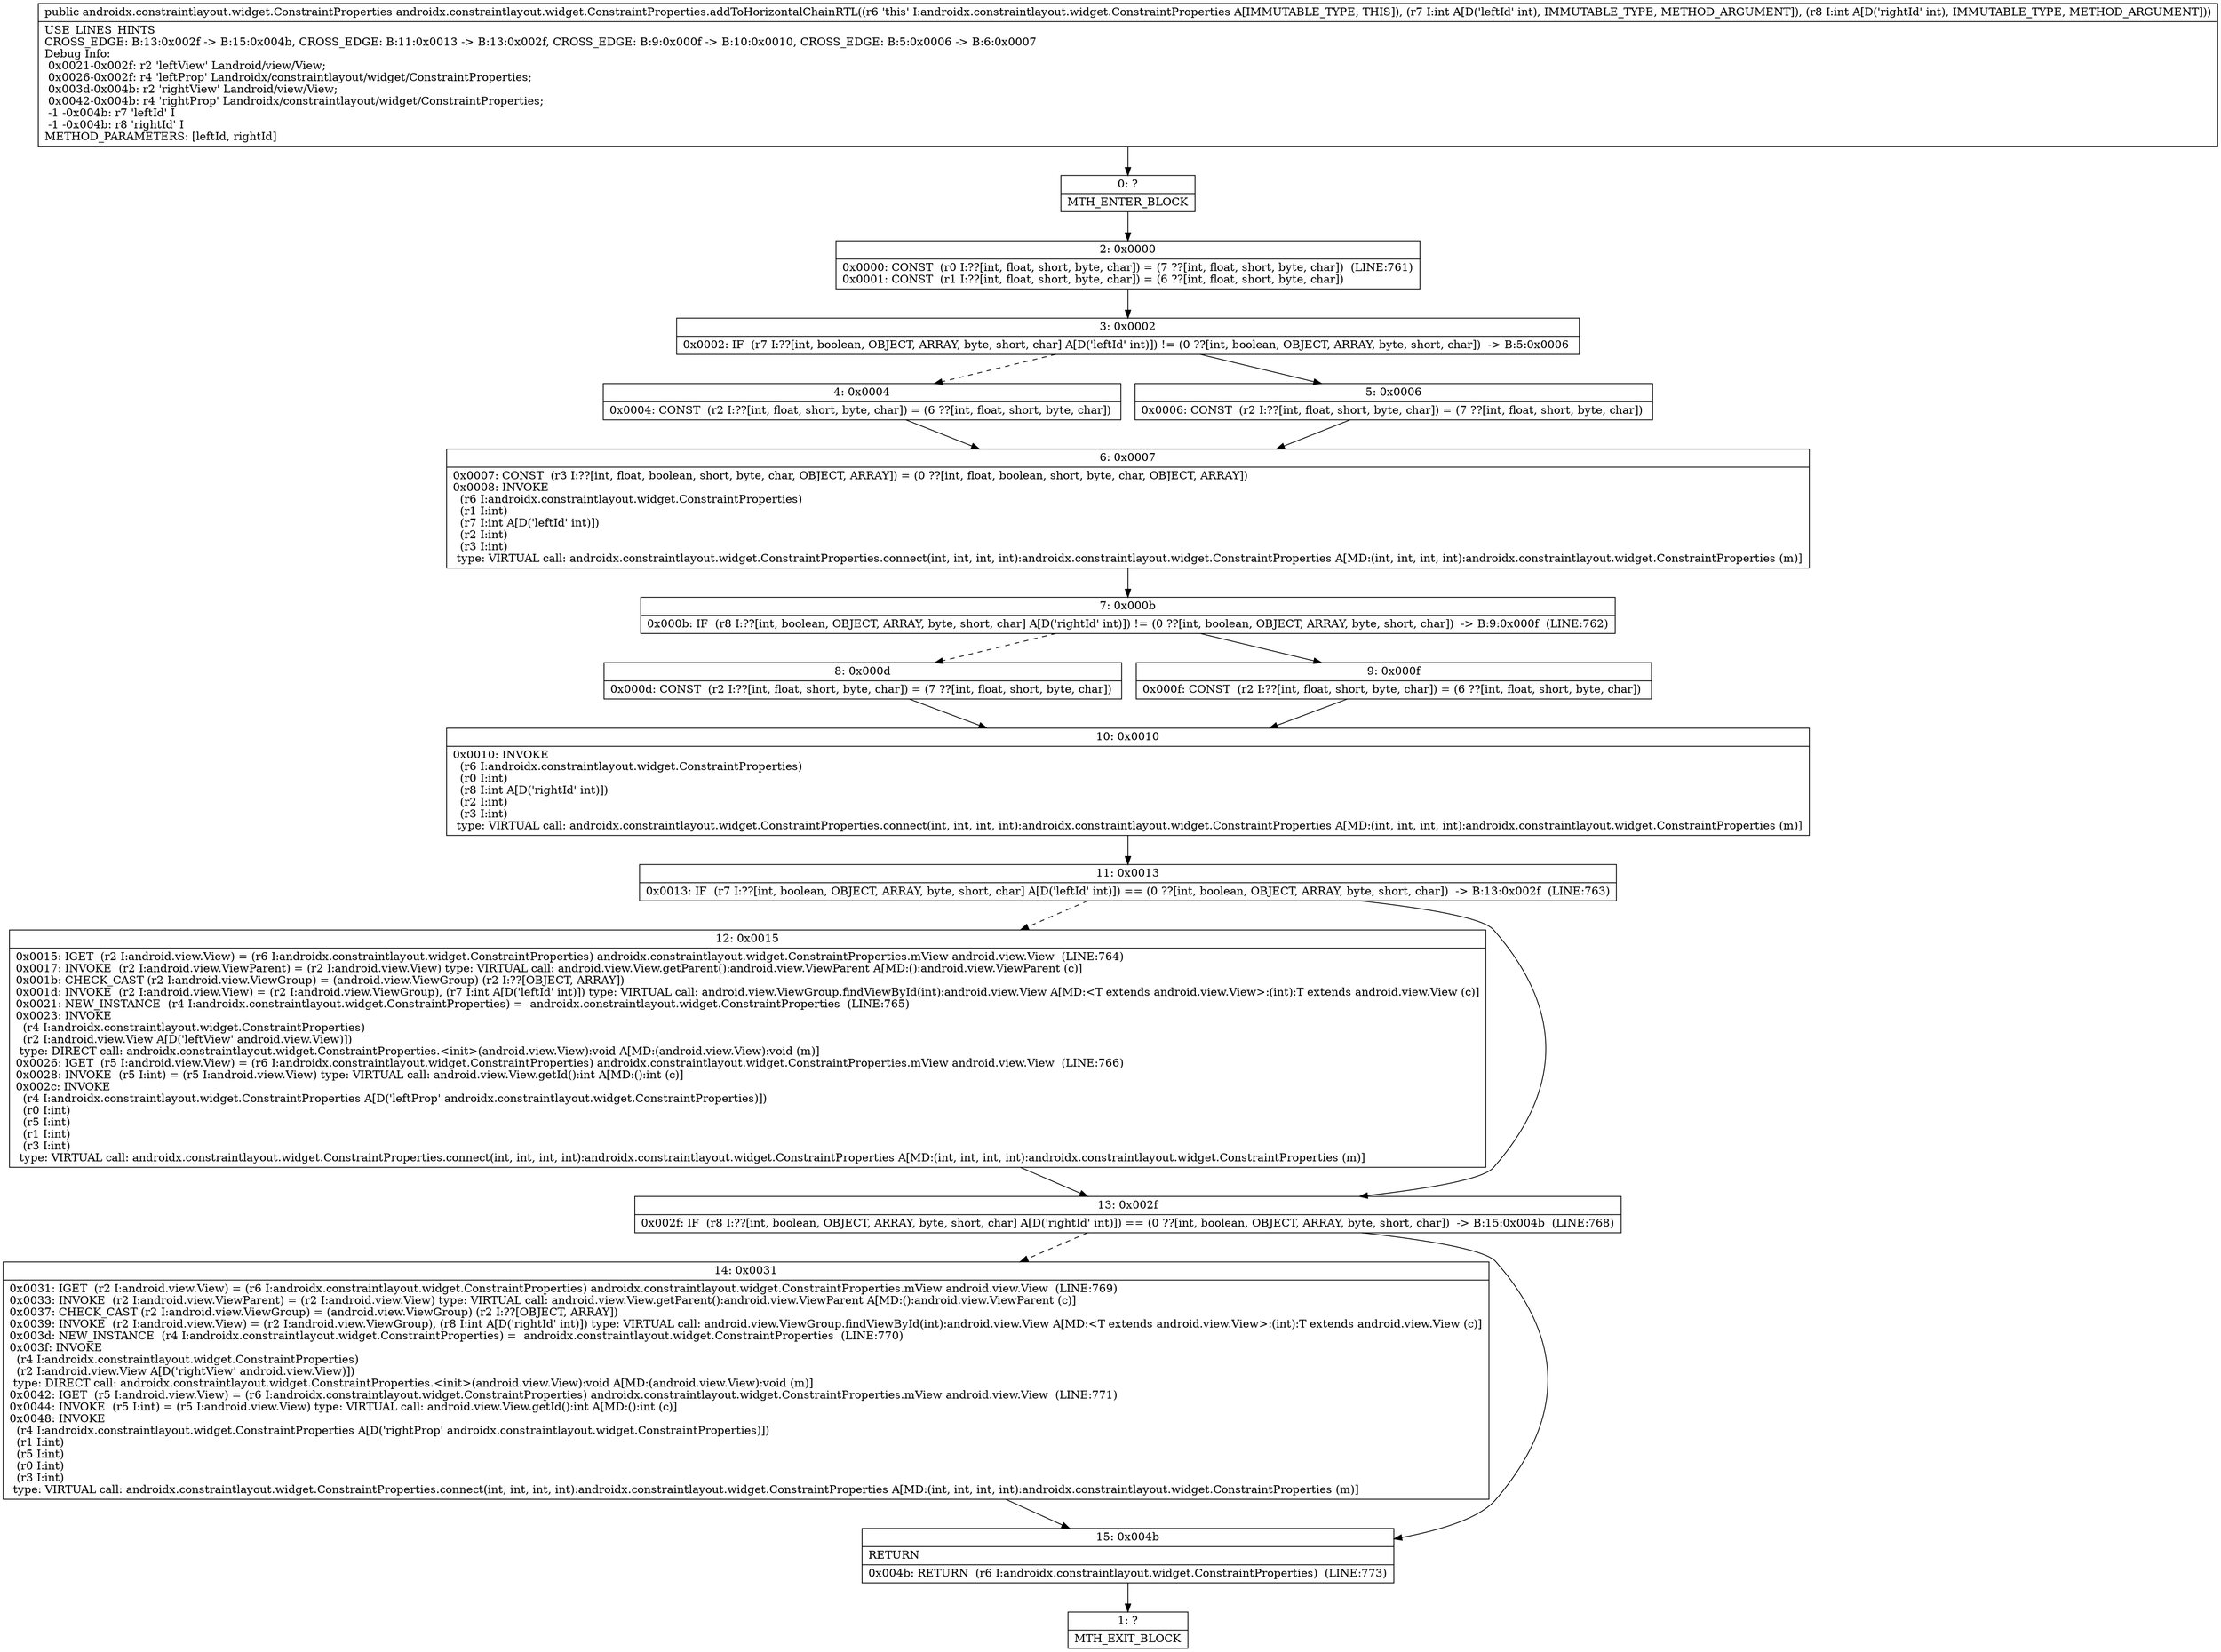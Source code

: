 digraph "CFG forandroidx.constraintlayout.widget.ConstraintProperties.addToHorizontalChainRTL(II)Landroidx\/constraintlayout\/widget\/ConstraintProperties;" {
Node_0 [shape=record,label="{0\:\ ?|MTH_ENTER_BLOCK\l}"];
Node_2 [shape=record,label="{2\:\ 0x0000|0x0000: CONST  (r0 I:??[int, float, short, byte, char]) = (7 ??[int, float, short, byte, char])  (LINE:761)\l0x0001: CONST  (r1 I:??[int, float, short, byte, char]) = (6 ??[int, float, short, byte, char]) \l}"];
Node_3 [shape=record,label="{3\:\ 0x0002|0x0002: IF  (r7 I:??[int, boolean, OBJECT, ARRAY, byte, short, char] A[D('leftId' int)]) != (0 ??[int, boolean, OBJECT, ARRAY, byte, short, char])  \-\> B:5:0x0006 \l}"];
Node_4 [shape=record,label="{4\:\ 0x0004|0x0004: CONST  (r2 I:??[int, float, short, byte, char]) = (6 ??[int, float, short, byte, char]) \l}"];
Node_6 [shape=record,label="{6\:\ 0x0007|0x0007: CONST  (r3 I:??[int, float, boolean, short, byte, char, OBJECT, ARRAY]) = (0 ??[int, float, boolean, short, byte, char, OBJECT, ARRAY]) \l0x0008: INVOKE  \l  (r6 I:androidx.constraintlayout.widget.ConstraintProperties)\l  (r1 I:int)\l  (r7 I:int A[D('leftId' int)])\l  (r2 I:int)\l  (r3 I:int)\l type: VIRTUAL call: androidx.constraintlayout.widget.ConstraintProperties.connect(int, int, int, int):androidx.constraintlayout.widget.ConstraintProperties A[MD:(int, int, int, int):androidx.constraintlayout.widget.ConstraintProperties (m)]\l}"];
Node_7 [shape=record,label="{7\:\ 0x000b|0x000b: IF  (r8 I:??[int, boolean, OBJECT, ARRAY, byte, short, char] A[D('rightId' int)]) != (0 ??[int, boolean, OBJECT, ARRAY, byte, short, char])  \-\> B:9:0x000f  (LINE:762)\l}"];
Node_8 [shape=record,label="{8\:\ 0x000d|0x000d: CONST  (r2 I:??[int, float, short, byte, char]) = (7 ??[int, float, short, byte, char]) \l}"];
Node_10 [shape=record,label="{10\:\ 0x0010|0x0010: INVOKE  \l  (r6 I:androidx.constraintlayout.widget.ConstraintProperties)\l  (r0 I:int)\l  (r8 I:int A[D('rightId' int)])\l  (r2 I:int)\l  (r3 I:int)\l type: VIRTUAL call: androidx.constraintlayout.widget.ConstraintProperties.connect(int, int, int, int):androidx.constraintlayout.widget.ConstraintProperties A[MD:(int, int, int, int):androidx.constraintlayout.widget.ConstraintProperties (m)]\l}"];
Node_11 [shape=record,label="{11\:\ 0x0013|0x0013: IF  (r7 I:??[int, boolean, OBJECT, ARRAY, byte, short, char] A[D('leftId' int)]) == (0 ??[int, boolean, OBJECT, ARRAY, byte, short, char])  \-\> B:13:0x002f  (LINE:763)\l}"];
Node_12 [shape=record,label="{12\:\ 0x0015|0x0015: IGET  (r2 I:android.view.View) = (r6 I:androidx.constraintlayout.widget.ConstraintProperties) androidx.constraintlayout.widget.ConstraintProperties.mView android.view.View  (LINE:764)\l0x0017: INVOKE  (r2 I:android.view.ViewParent) = (r2 I:android.view.View) type: VIRTUAL call: android.view.View.getParent():android.view.ViewParent A[MD:():android.view.ViewParent (c)]\l0x001b: CHECK_CAST (r2 I:android.view.ViewGroup) = (android.view.ViewGroup) (r2 I:??[OBJECT, ARRAY]) \l0x001d: INVOKE  (r2 I:android.view.View) = (r2 I:android.view.ViewGroup), (r7 I:int A[D('leftId' int)]) type: VIRTUAL call: android.view.ViewGroup.findViewById(int):android.view.View A[MD:\<T extends android.view.View\>:(int):T extends android.view.View (c)]\l0x0021: NEW_INSTANCE  (r4 I:androidx.constraintlayout.widget.ConstraintProperties) =  androidx.constraintlayout.widget.ConstraintProperties  (LINE:765)\l0x0023: INVOKE  \l  (r4 I:androidx.constraintlayout.widget.ConstraintProperties)\l  (r2 I:android.view.View A[D('leftView' android.view.View)])\l type: DIRECT call: androidx.constraintlayout.widget.ConstraintProperties.\<init\>(android.view.View):void A[MD:(android.view.View):void (m)]\l0x0026: IGET  (r5 I:android.view.View) = (r6 I:androidx.constraintlayout.widget.ConstraintProperties) androidx.constraintlayout.widget.ConstraintProperties.mView android.view.View  (LINE:766)\l0x0028: INVOKE  (r5 I:int) = (r5 I:android.view.View) type: VIRTUAL call: android.view.View.getId():int A[MD:():int (c)]\l0x002c: INVOKE  \l  (r4 I:androidx.constraintlayout.widget.ConstraintProperties A[D('leftProp' androidx.constraintlayout.widget.ConstraintProperties)])\l  (r0 I:int)\l  (r5 I:int)\l  (r1 I:int)\l  (r3 I:int)\l type: VIRTUAL call: androidx.constraintlayout.widget.ConstraintProperties.connect(int, int, int, int):androidx.constraintlayout.widget.ConstraintProperties A[MD:(int, int, int, int):androidx.constraintlayout.widget.ConstraintProperties (m)]\l}"];
Node_13 [shape=record,label="{13\:\ 0x002f|0x002f: IF  (r8 I:??[int, boolean, OBJECT, ARRAY, byte, short, char] A[D('rightId' int)]) == (0 ??[int, boolean, OBJECT, ARRAY, byte, short, char])  \-\> B:15:0x004b  (LINE:768)\l}"];
Node_14 [shape=record,label="{14\:\ 0x0031|0x0031: IGET  (r2 I:android.view.View) = (r6 I:androidx.constraintlayout.widget.ConstraintProperties) androidx.constraintlayout.widget.ConstraintProperties.mView android.view.View  (LINE:769)\l0x0033: INVOKE  (r2 I:android.view.ViewParent) = (r2 I:android.view.View) type: VIRTUAL call: android.view.View.getParent():android.view.ViewParent A[MD:():android.view.ViewParent (c)]\l0x0037: CHECK_CAST (r2 I:android.view.ViewGroup) = (android.view.ViewGroup) (r2 I:??[OBJECT, ARRAY]) \l0x0039: INVOKE  (r2 I:android.view.View) = (r2 I:android.view.ViewGroup), (r8 I:int A[D('rightId' int)]) type: VIRTUAL call: android.view.ViewGroup.findViewById(int):android.view.View A[MD:\<T extends android.view.View\>:(int):T extends android.view.View (c)]\l0x003d: NEW_INSTANCE  (r4 I:androidx.constraintlayout.widget.ConstraintProperties) =  androidx.constraintlayout.widget.ConstraintProperties  (LINE:770)\l0x003f: INVOKE  \l  (r4 I:androidx.constraintlayout.widget.ConstraintProperties)\l  (r2 I:android.view.View A[D('rightView' android.view.View)])\l type: DIRECT call: androidx.constraintlayout.widget.ConstraintProperties.\<init\>(android.view.View):void A[MD:(android.view.View):void (m)]\l0x0042: IGET  (r5 I:android.view.View) = (r6 I:androidx.constraintlayout.widget.ConstraintProperties) androidx.constraintlayout.widget.ConstraintProperties.mView android.view.View  (LINE:771)\l0x0044: INVOKE  (r5 I:int) = (r5 I:android.view.View) type: VIRTUAL call: android.view.View.getId():int A[MD:():int (c)]\l0x0048: INVOKE  \l  (r4 I:androidx.constraintlayout.widget.ConstraintProperties A[D('rightProp' androidx.constraintlayout.widget.ConstraintProperties)])\l  (r1 I:int)\l  (r5 I:int)\l  (r0 I:int)\l  (r3 I:int)\l type: VIRTUAL call: androidx.constraintlayout.widget.ConstraintProperties.connect(int, int, int, int):androidx.constraintlayout.widget.ConstraintProperties A[MD:(int, int, int, int):androidx.constraintlayout.widget.ConstraintProperties (m)]\l}"];
Node_15 [shape=record,label="{15\:\ 0x004b|RETURN\l|0x004b: RETURN  (r6 I:androidx.constraintlayout.widget.ConstraintProperties)  (LINE:773)\l}"];
Node_1 [shape=record,label="{1\:\ ?|MTH_EXIT_BLOCK\l}"];
Node_9 [shape=record,label="{9\:\ 0x000f|0x000f: CONST  (r2 I:??[int, float, short, byte, char]) = (6 ??[int, float, short, byte, char]) \l}"];
Node_5 [shape=record,label="{5\:\ 0x0006|0x0006: CONST  (r2 I:??[int, float, short, byte, char]) = (7 ??[int, float, short, byte, char]) \l}"];
MethodNode[shape=record,label="{public androidx.constraintlayout.widget.ConstraintProperties androidx.constraintlayout.widget.ConstraintProperties.addToHorizontalChainRTL((r6 'this' I:androidx.constraintlayout.widget.ConstraintProperties A[IMMUTABLE_TYPE, THIS]), (r7 I:int A[D('leftId' int), IMMUTABLE_TYPE, METHOD_ARGUMENT]), (r8 I:int A[D('rightId' int), IMMUTABLE_TYPE, METHOD_ARGUMENT]))  | USE_LINES_HINTS\lCROSS_EDGE: B:13:0x002f \-\> B:15:0x004b, CROSS_EDGE: B:11:0x0013 \-\> B:13:0x002f, CROSS_EDGE: B:9:0x000f \-\> B:10:0x0010, CROSS_EDGE: B:5:0x0006 \-\> B:6:0x0007\lDebug Info:\l  0x0021\-0x002f: r2 'leftView' Landroid\/view\/View;\l  0x0026\-0x002f: r4 'leftProp' Landroidx\/constraintlayout\/widget\/ConstraintProperties;\l  0x003d\-0x004b: r2 'rightView' Landroid\/view\/View;\l  0x0042\-0x004b: r4 'rightProp' Landroidx\/constraintlayout\/widget\/ConstraintProperties;\l  \-1 \-0x004b: r7 'leftId' I\l  \-1 \-0x004b: r8 'rightId' I\lMETHOD_PARAMETERS: [leftId, rightId]\l}"];
MethodNode -> Node_0;Node_0 -> Node_2;
Node_2 -> Node_3;
Node_3 -> Node_4[style=dashed];
Node_3 -> Node_5;
Node_4 -> Node_6;
Node_6 -> Node_7;
Node_7 -> Node_8[style=dashed];
Node_7 -> Node_9;
Node_8 -> Node_10;
Node_10 -> Node_11;
Node_11 -> Node_12[style=dashed];
Node_11 -> Node_13;
Node_12 -> Node_13;
Node_13 -> Node_14[style=dashed];
Node_13 -> Node_15;
Node_14 -> Node_15;
Node_15 -> Node_1;
Node_9 -> Node_10;
Node_5 -> Node_6;
}

